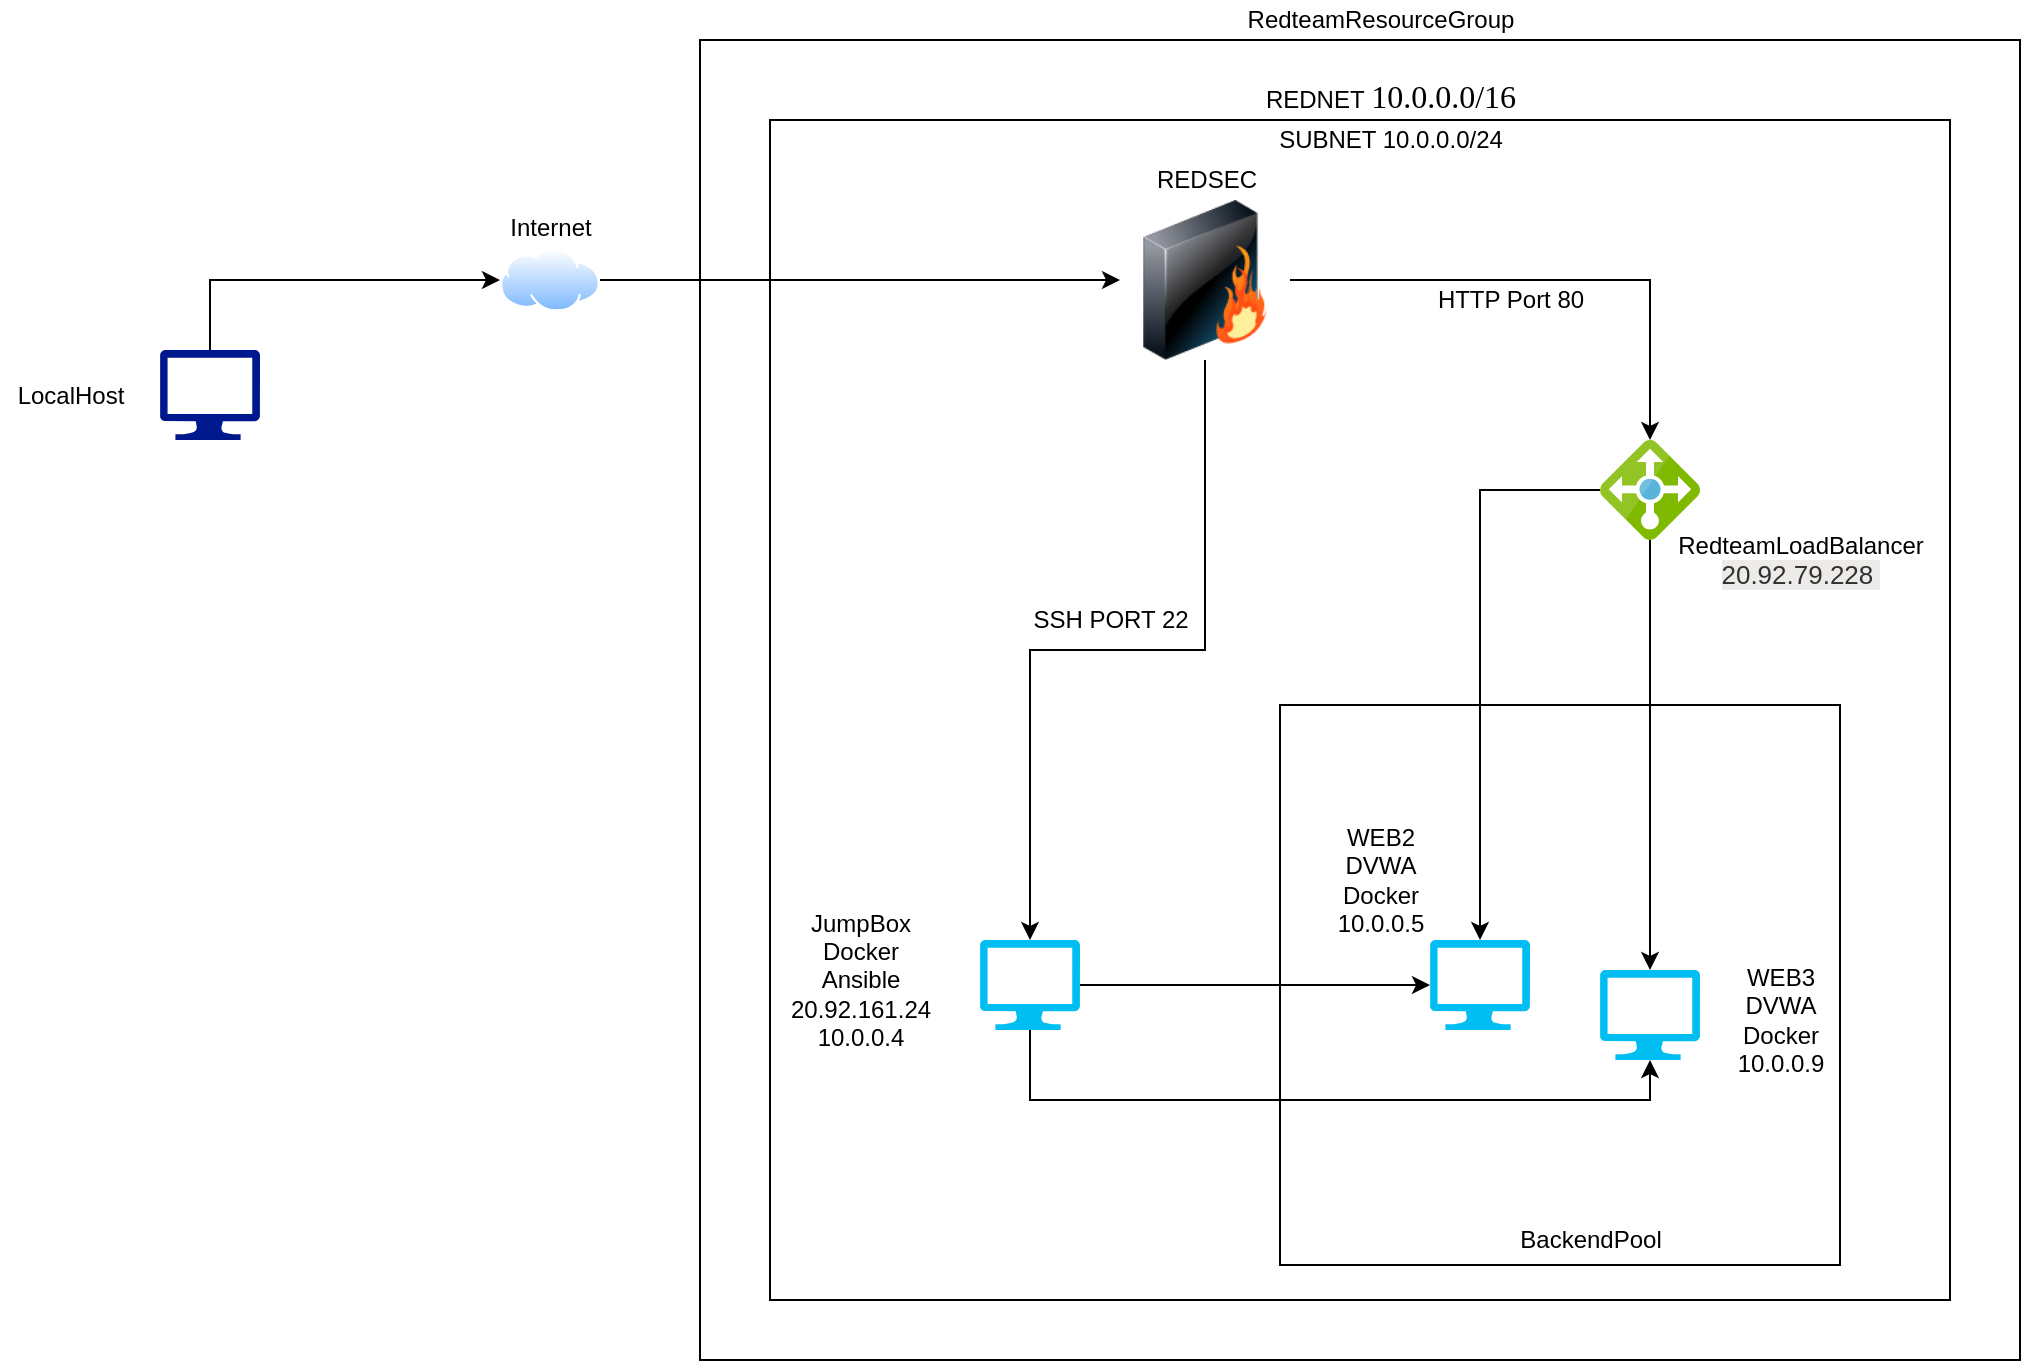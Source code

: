 <mxfile version="17.4.5" type="google"><diagram id="MSwiLFBhF-FxOPcqWsyY" name="Page-1"><mxGraphModel grid="1" page="1" gridSize="10" guides="1" tooltips="1" connect="1" arrows="1" fold="1" pageScale="1" pageWidth="850" pageHeight="1100" math="0" shadow="0"><root><mxCell id="0"/><mxCell id="1" parent="0"/><mxCell id="9XjGr_u5RvDaNlh6J6j4-22" value="" style="whiteSpace=wrap;html=1;aspect=fixed;" vertex="1" parent="1"><mxGeometry x="130" y="30" width="660" height="660" as="geometry"/></mxCell><mxCell id="9XjGr_u5RvDaNlh6J6j4-23" value="" style="whiteSpace=wrap;html=1;aspect=fixed;" vertex="1" parent="1"><mxGeometry x="165" y="70" width="590" height="590" as="geometry"/></mxCell><mxCell id="9XjGr_u5RvDaNlh6J6j4-31" value="" style="whiteSpace=wrap;html=1;aspect=fixed;" vertex="1" parent="1"><mxGeometry x="420" y="362.5" width="280" height="280" as="geometry"/></mxCell><mxCell id="9XjGr_u5RvDaNlh6J6j4-2" value="" style="verticalLabelPosition=bottom;html=1;verticalAlign=top;align=center;strokeColor=none;fillColor=#00BEF2;shape=mxgraph.azure.computer;pointerEvents=1;" vertex="1" parent="1"><mxGeometry x="580" y="495" width="50" height="45" as="geometry"/></mxCell><mxCell id="9XjGr_u5RvDaNlh6J6j4-3" value="" style="verticalLabelPosition=bottom;html=1;verticalAlign=top;align=center;strokeColor=none;fillColor=#00BEF2;shape=mxgraph.azure.computer;pointerEvents=1;" vertex="1" parent="1"><mxGeometry x="495" y="480" width="50" height="45" as="geometry"/></mxCell><mxCell id="9XjGr_u5RvDaNlh6J6j4-15" style="edgeStyle=orthogonalEdgeStyle;rounded=0;orthogonalLoop=1;jettySize=auto;html=1;exitX=1;exitY=0.5;exitDx=0;exitDy=0;exitPerimeter=0;entryX=0;entryY=0.5;entryDx=0;entryDy=0;entryPerimeter=0;" edge="1" parent="1" source="9XjGr_u5RvDaNlh6J6j4-4" target="9XjGr_u5RvDaNlh6J6j4-3"><mxGeometry relative="1" as="geometry"/></mxCell><mxCell id="9XjGr_u5RvDaNlh6J6j4-16" style="edgeStyle=orthogonalEdgeStyle;rounded=0;orthogonalLoop=1;jettySize=auto;html=1;exitX=0.5;exitY=1;exitDx=0;exitDy=0;exitPerimeter=0;entryX=0.5;entryY=1;entryDx=0;entryDy=0;entryPerimeter=0;" edge="1" parent="1" source="9XjGr_u5RvDaNlh6J6j4-4" target="9XjGr_u5RvDaNlh6J6j4-2"><mxGeometry relative="1" as="geometry"/></mxCell><mxCell id="9XjGr_u5RvDaNlh6J6j4-4" value="" style="verticalLabelPosition=bottom;html=1;verticalAlign=top;align=center;strokeColor=none;fillColor=#00BEF2;shape=mxgraph.azure.computer;pointerEvents=1;" vertex="1" parent="1"><mxGeometry x="270" y="480" width="50" height="45" as="geometry"/></mxCell><mxCell id="9XjGr_u5RvDaNlh6J6j4-17" style="edgeStyle=orthogonalEdgeStyle;rounded=0;orthogonalLoop=1;jettySize=auto;html=1;entryX=0.5;entryY=0;entryDx=0;entryDy=0;entryPerimeter=0;" edge="1" parent="1" source="9XjGr_u5RvDaNlh6J6j4-5" target="9XjGr_u5RvDaNlh6J6j4-3"><mxGeometry relative="1" as="geometry"/></mxCell><mxCell id="9XjGr_u5RvDaNlh6J6j4-18" style="edgeStyle=orthogonalEdgeStyle;rounded=0;orthogonalLoop=1;jettySize=auto;html=1;" edge="1" parent="1" source="9XjGr_u5RvDaNlh6J6j4-5" target="9XjGr_u5RvDaNlh6J6j4-2"><mxGeometry relative="1" as="geometry"/></mxCell><mxCell id="9XjGr_u5RvDaNlh6J6j4-5" value="" style="sketch=0;aspect=fixed;html=1;points=[];align=center;image;fontSize=12;image=img/lib/mscae/Load_Balancer_feature.svg;" vertex="1" parent="1"><mxGeometry x="580" y="230" width="50" height="50" as="geometry"/></mxCell><mxCell id="9XjGr_u5RvDaNlh6J6j4-13" style="edgeStyle=orthogonalEdgeStyle;rounded=0;orthogonalLoop=1;jettySize=auto;html=1;exitX=0.5;exitY=0;exitDx=0;exitDy=0;exitPerimeter=0;entryX=0;entryY=0.5;entryDx=0;entryDy=0;" edge="1" parent="1" source="9XjGr_u5RvDaNlh6J6j4-6" target="9XjGr_u5RvDaNlh6J6j4-8"><mxGeometry relative="1" as="geometry"/></mxCell><mxCell id="9XjGr_u5RvDaNlh6J6j4-6" value="" style="sketch=0;aspect=fixed;pointerEvents=1;shadow=0;dashed=0;html=1;strokeColor=none;labelPosition=center;verticalLabelPosition=bottom;verticalAlign=top;align=center;fillColor=#00188D;shape=mxgraph.azure.computer" vertex="1" parent="1"><mxGeometry x="-140" y="185" width="50" height="45" as="geometry"/></mxCell><mxCell id="9XjGr_u5RvDaNlh6J6j4-12" style="edgeStyle=orthogonalEdgeStyle;rounded=0;orthogonalLoop=1;jettySize=auto;html=1;exitX=0.5;exitY=1;exitDx=0;exitDy=0;entryX=0.5;entryY=0;entryDx=0;entryDy=0;entryPerimeter=0;" edge="1" parent="1" source="9XjGr_u5RvDaNlh6J6j4-7" target="9XjGr_u5RvDaNlh6J6j4-4"><mxGeometry relative="1" as="geometry"/></mxCell><mxCell id="9XjGr_u5RvDaNlh6J6j4-21" style="edgeStyle=orthogonalEdgeStyle;rounded=0;orthogonalLoop=1;jettySize=auto;html=1;" edge="1" parent="1" source="9XjGr_u5RvDaNlh6J6j4-7" target="9XjGr_u5RvDaNlh6J6j4-5"><mxGeometry relative="1" as="geometry"/></mxCell><mxCell id="9XjGr_u5RvDaNlh6J6j4-7" value="" style="image;html=1;image=img/lib/clip_art/networking/Firewall_128x128.png" vertex="1" parent="1"><mxGeometry x="340" y="110" width="85" height="80" as="geometry"/></mxCell><mxCell id="9XjGr_u5RvDaNlh6J6j4-14" style="edgeStyle=orthogonalEdgeStyle;rounded=0;orthogonalLoop=1;jettySize=auto;html=1;exitX=1;exitY=0.5;exitDx=0;exitDy=0;entryX=0;entryY=0.5;entryDx=0;entryDy=0;" edge="1" parent="1" source="9XjGr_u5RvDaNlh6J6j4-8" target="9XjGr_u5RvDaNlh6J6j4-7"><mxGeometry relative="1" as="geometry"/></mxCell><mxCell id="9XjGr_u5RvDaNlh6J6j4-8" value="" style="aspect=fixed;perimeter=ellipsePerimeter;html=1;align=center;shadow=0;dashed=0;spacingTop=3;image;image=img/lib/active_directory/internet_cloud.svg;" vertex="1" parent="1"><mxGeometry x="30" y="134.25" width="50" height="31.5" as="geometry"/></mxCell><mxCell id="9XjGr_u5RvDaNlh6J6j4-25" value="RedteamResourceGroup" style="text;html=1;align=center;verticalAlign=middle;resizable=0;points=[];autosize=1;strokeColor=none;fillColor=none;" vertex="1" parent="1"><mxGeometry x="395" y="10" width="150" height="20" as="geometry"/></mxCell><mxCell id="9XjGr_u5RvDaNlh6J6j4-26" value="REDNET&amp;nbsp;&lt;span style=&quot;font-family: &amp;#34;times new roman&amp;#34; ; font-size: medium&quot;&gt;10.0.0.0/16&lt;/span&gt;&lt;br&gt;&amp;nbsp;" style="text;html=1;align=center;verticalAlign=middle;resizable=0;points=[];autosize=1;strokeColor=none;fillColor=none;" vertex="1" parent="1"><mxGeometry x="405" y="50" width="140" height="30" as="geometry"/></mxCell><mxCell id="9XjGr_u5RvDaNlh6J6j4-28" value="JumpBox&lt;br&gt;Docker&lt;br&gt;Ansible&lt;br&gt;20.92.161.24&lt;br&gt;10.0.0.4" style="text;html=1;align=center;verticalAlign=middle;resizable=0;points=[];autosize=1;strokeColor=none;fillColor=none;" vertex="1" parent="1"><mxGeometry x="165" y="460" width="90" height="80" as="geometry"/></mxCell><mxCell id="9XjGr_u5RvDaNlh6J6j4-29" value="WEB2&lt;br&gt;DVWA&lt;br&gt;Docker&lt;br&gt;10.0.0.5" style="text;html=1;align=center;verticalAlign=middle;resizable=0;points=[];autosize=1;strokeColor=none;fillColor=none;" vertex="1" parent="1"><mxGeometry x="440" y="420" width="60" height="60" as="geometry"/></mxCell><mxCell id="9XjGr_u5RvDaNlh6J6j4-30" value="WEB3&lt;br&gt;DVWA&lt;br&gt;Docker&lt;br&gt;10.0.0.9" style="text;html=1;align=center;verticalAlign=middle;resizable=0;points=[];autosize=1;strokeColor=none;fillColor=none;" vertex="1" parent="1"><mxGeometry x="640" y="490" width="60" height="60" as="geometry"/></mxCell><mxCell id="9XjGr_u5RvDaNlh6J6j4-33" value="BackendPool" style="text;html=1;align=center;verticalAlign=middle;resizable=0;points=[];autosize=1;strokeColor=none;fillColor=none;" vertex="1" parent="1"><mxGeometry x="530" y="620" width="90" height="20" as="geometry"/></mxCell><mxCell id="9XjGr_u5RvDaNlh6J6j4-34" value="RedteamLoadBalancer&lt;br&gt;&lt;span style=&quot;color: rgb(50 , 49 , 48) ; font-family: &amp;#34;az_ea_font&amp;#34; , &amp;#34;segoe ui&amp;#34; , &amp;#34;az_font&amp;#34; , , , &amp;#34;blinkmacsystemfont&amp;#34; , &amp;#34;roboto&amp;#34; , &amp;#34;oxygen&amp;#34; , &amp;#34;ubuntu&amp;#34; , &amp;#34;cantarell&amp;#34; , &amp;#34;open sans&amp;#34; , &amp;#34;helvetica neue&amp;#34; , sans-serif ; font-size: 13px ; text-align: left ; background-color: rgb(237 , 235 , 233)&quot;&gt;20.92.79.228&amp;nbsp;&lt;/span&gt;" style="text;html=1;align=center;verticalAlign=middle;resizable=0;points=[];autosize=1;strokeColor=none;fillColor=none;" vertex="1" parent="1"><mxGeometry x="610" y="275" width="140" height="30" as="geometry"/></mxCell><mxCell id="9XjGr_u5RvDaNlh6J6j4-35" value="REDSEC" style="text;html=1;align=center;verticalAlign=middle;resizable=0;points=[];autosize=1;strokeColor=none;fillColor=none;" vertex="1" parent="1"><mxGeometry x="347.5" y="90" width="70" height="20" as="geometry"/></mxCell><mxCell id="9XjGr_u5RvDaNlh6J6j4-36" value="LocalHost" style="text;html=1;align=center;verticalAlign=middle;resizable=0;points=[];autosize=1;strokeColor=none;fillColor=none;" vertex="1" parent="1"><mxGeometry x="-220" y="197.5" width="70" height="20" as="geometry"/></mxCell><mxCell id="9XjGr_u5RvDaNlh6J6j4-37" value="Internet" style="text;html=1;align=center;verticalAlign=middle;resizable=0;points=[];autosize=1;strokeColor=none;fillColor=none;" vertex="1" parent="1"><mxGeometry x="25" y="114.25" width="60" height="20" as="geometry"/></mxCell><mxCell id="9XjGr_u5RvDaNlh6J6j4-38" value="SSH PORT 22" style="text;html=1;align=center;verticalAlign=middle;resizable=0;points=[];autosize=1;strokeColor=none;fillColor=none;" vertex="1" parent="1"><mxGeometry x="290" y="310" width="90" height="20" as="geometry"/></mxCell><mxCell id="9XjGr_u5RvDaNlh6J6j4-39" value="HTTP Port 80" style="text;html=1;align=center;verticalAlign=middle;resizable=0;points=[];autosize=1;strokeColor=none;fillColor=none;" vertex="1" parent="1"><mxGeometry x="490" y="150" width="90" height="20" as="geometry"/></mxCell><mxCell id="9XjGr_u5RvDaNlh6J6j4-40" value="SUBNET 10.0.0.0/24" style="text;html=1;align=center;verticalAlign=middle;resizable=0;points=[];autosize=1;strokeColor=none;fillColor=none;" vertex="1" parent="1"><mxGeometry x="410" y="70" width="130" height="20" as="geometry"/></mxCell></root></mxGraphModel></diagram></mxfile>
